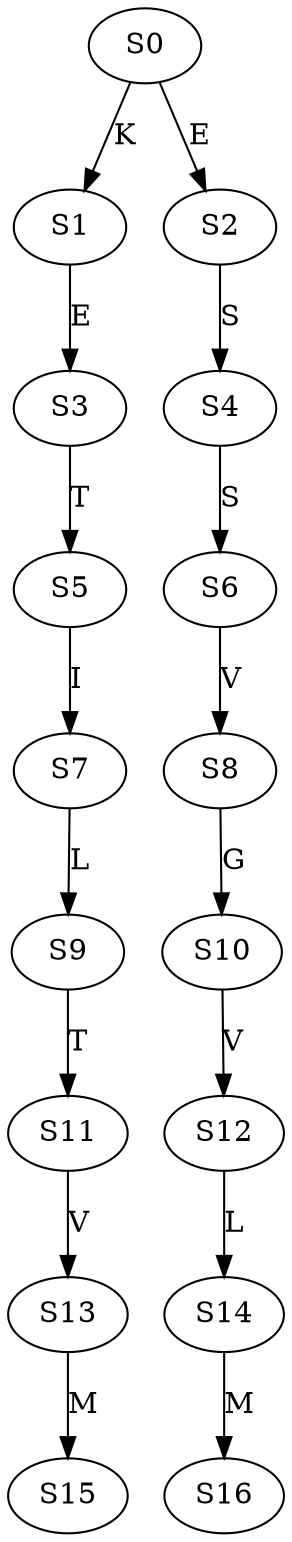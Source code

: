 strict digraph  {
	S0 -> S1 [ label = K ];
	S0 -> S2 [ label = E ];
	S1 -> S3 [ label = E ];
	S2 -> S4 [ label = S ];
	S3 -> S5 [ label = T ];
	S4 -> S6 [ label = S ];
	S5 -> S7 [ label = I ];
	S6 -> S8 [ label = V ];
	S7 -> S9 [ label = L ];
	S8 -> S10 [ label = G ];
	S9 -> S11 [ label = T ];
	S10 -> S12 [ label = V ];
	S11 -> S13 [ label = V ];
	S12 -> S14 [ label = L ];
	S13 -> S15 [ label = M ];
	S14 -> S16 [ label = M ];
}
